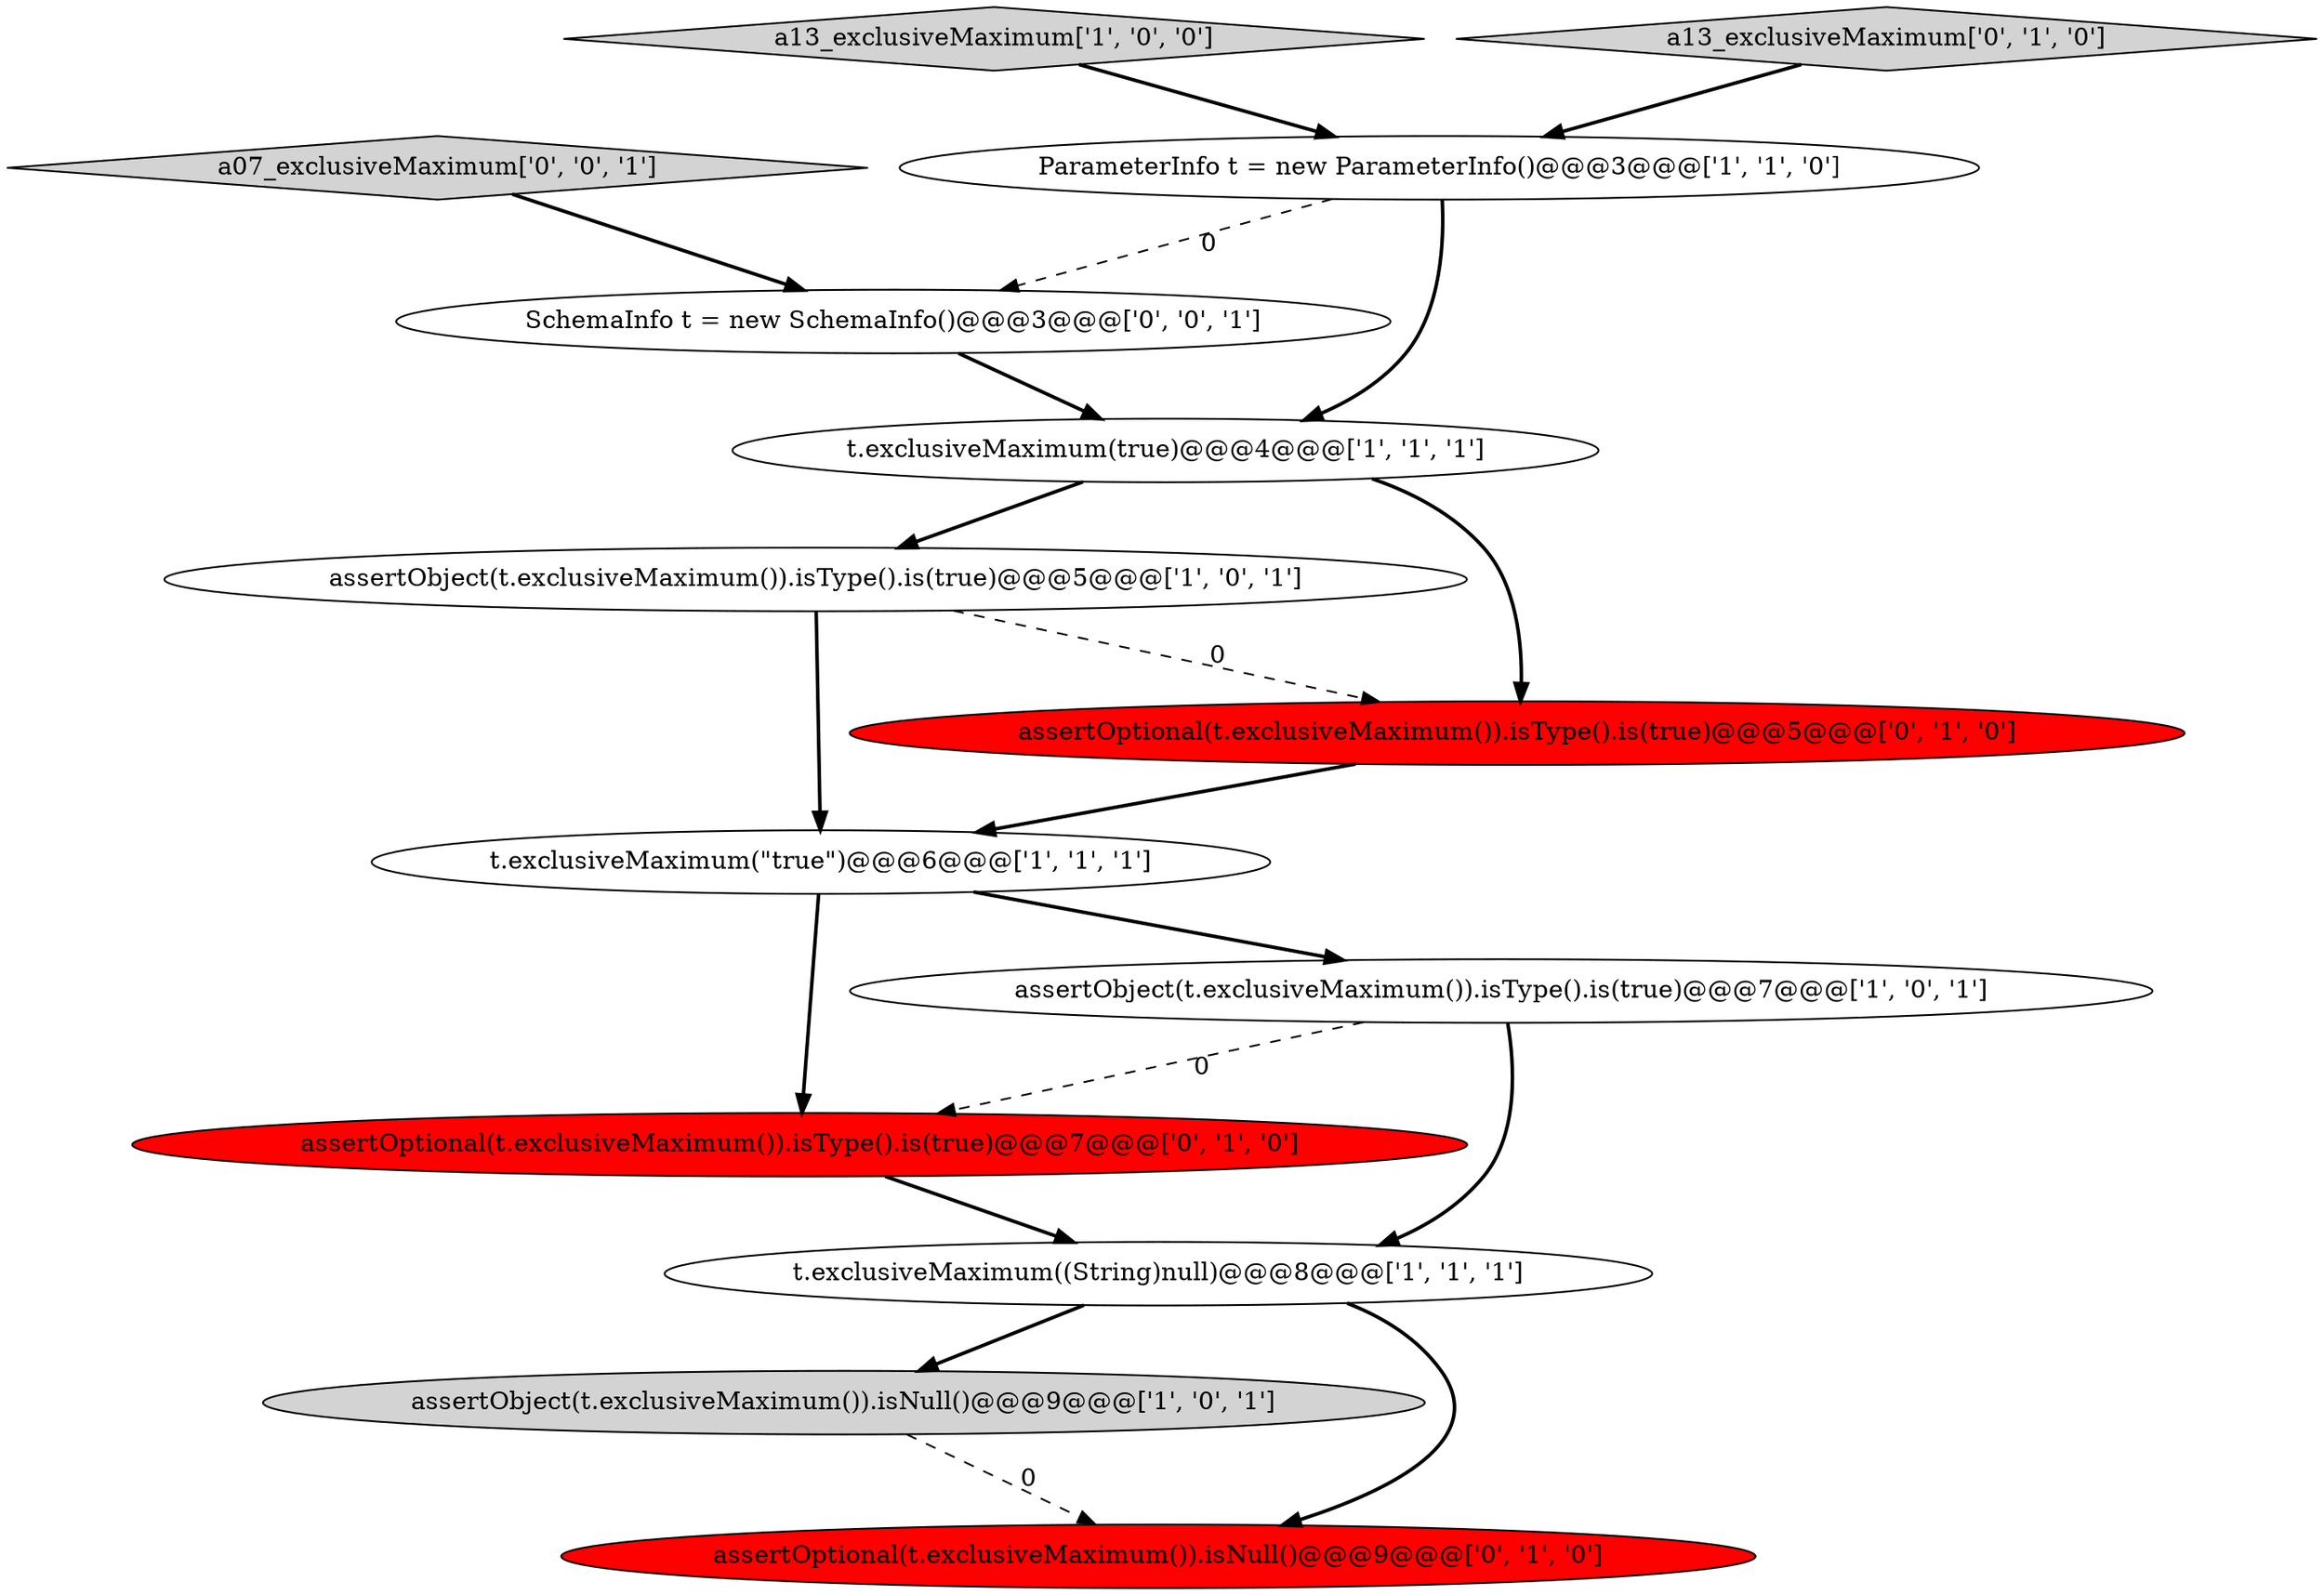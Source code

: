 digraph {
2 [style = filled, label = "assertObject(t.exclusiveMaximum()).isType().is(true)@@@5@@@['1', '0', '1']", fillcolor = white, shape = ellipse image = "AAA0AAABBB1BBB"];
7 [style = filled, label = "assertObject(t.exclusiveMaximum()).isNull()@@@9@@@['1', '0', '1']", fillcolor = lightgray, shape = ellipse image = "AAA0AAABBB1BBB"];
10 [style = filled, label = "assertOptional(t.exclusiveMaximum()).isNull()@@@9@@@['0', '1', '0']", fillcolor = red, shape = ellipse image = "AAA1AAABBB2BBB"];
0 [style = filled, label = "a13_exclusiveMaximum['1', '0', '0']", fillcolor = lightgray, shape = diamond image = "AAA0AAABBB1BBB"];
11 [style = filled, label = "assertOptional(t.exclusiveMaximum()).isType().is(true)@@@7@@@['0', '1', '0']", fillcolor = red, shape = ellipse image = "AAA1AAABBB2BBB"];
9 [style = filled, label = "assertOptional(t.exclusiveMaximum()).isType().is(true)@@@5@@@['0', '1', '0']", fillcolor = red, shape = ellipse image = "AAA1AAABBB2BBB"];
1 [style = filled, label = "t.exclusiveMaximum(true)@@@4@@@['1', '1', '1']", fillcolor = white, shape = ellipse image = "AAA0AAABBB1BBB"];
4 [style = filled, label = "t.exclusiveMaximum(\"true\")@@@6@@@['1', '1', '1']", fillcolor = white, shape = ellipse image = "AAA0AAABBB1BBB"];
12 [style = filled, label = "a07_exclusiveMaximum['0', '0', '1']", fillcolor = lightgray, shape = diamond image = "AAA0AAABBB3BBB"];
6 [style = filled, label = "ParameterInfo t = new ParameterInfo()@@@3@@@['1', '1', '0']", fillcolor = white, shape = ellipse image = "AAA0AAABBB1BBB"];
8 [style = filled, label = "a13_exclusiveMaximum['0', '1', '0']", fillcolor = lightgray, shape = diamond image = "AAA0AAABBB2BBB"];
3 [style = filled, label = "t.exclusiveMaximum((String)null)@@@8@@@['1', '1', '1']", fillcolor = white, shape = ellipse image = "AAA0AAABBB1BBB"];
13 [style = filled, label = "SchemaInfo t = new SchemaInfo()@@@3@@@['0', '0', '1']", fillcolor = white, shape = ellipse image = "AAA0AAABBB3BBB"];
5 [style = filled, label = "assertObject(t.exclusiveMaximum()).isType().is(true)@@@7@@@['1', '0', '1']", fillcolor = white, shape = ellipse image = "AAA0AAABBB1BBB"];
5->3 [style = bold, label=""];
6->1 [style = bold, label=""];
3->10 [style = bold, label=""];
12->13 [style = bold, label=""];
7->10 [style = dashed, label="0"];
1->2 [style = bold, label=""];
8->6 [style = bold, label=""];
6->13 [style = dashed, label="0"];
4->11 [style = bold, label=""];
3->7 [style = bold, label=""];
11->3 [style = bold, label=""];
2->9 [style = dashed, label="0"];
2->4 [style = bold, label=""];
4->5 [style = bold, label=""];
0->6 [style = bold, label=""];
5->11 [style = dashed, label="0"];
13->1 [style = bold, label=""];
1->9 [style = bold, label=""];
9->4 [style = bold, label=""];
}
